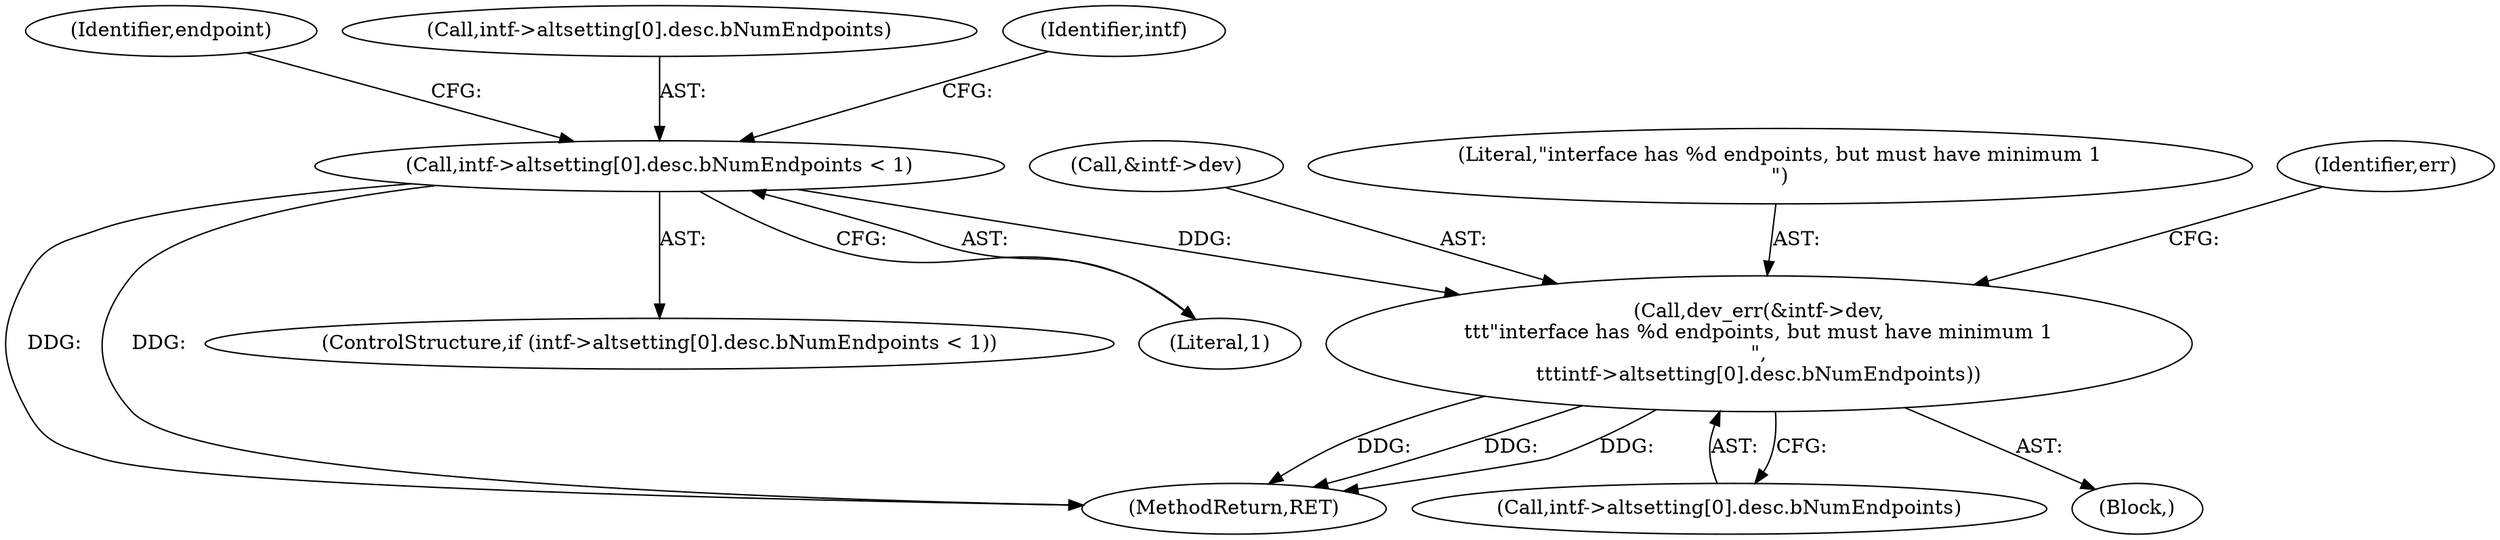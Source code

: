 digraph "0_linux_8e20cf2bce122ce9262d6034ee5d5b76fbb92f96@pointer" {
"1000565" [label="(Call,dev_err(&intf->dev,\n\t\t\t\"interface has %d endpoints, but must have minimum 1\n\",\n\t\t\tintf->altsetting[0].desc.bNumEndpoints))"];
"1000553" [label="(Call,intf->altsetting[0].desc.bNumEndpoints < 1)"];
"1000586" [label="(Identifier,endpoint)"];
"1000552" [label="(ControlStructure,if (intf->altsetting[0].desc.bNumEndpoints < 1))"];
"1000563" [label="(Literal,1)"];
"1000566" [label="(Call,&intf->dev)"];
"1000565" [label="(Call,dev_err(&intf->dev,\n\t\t\t\"interface has %d endpoints, but must have minimum 1\n\",\n\t\t\tintf->altsetting[0].desc.bNumEndpoints))"];
"1000564" [label="(Block,)"];
"1000571" [label="(Call,intf->altsetting[0].desc.bNumEndpoints)"];
"1000779" [label="(MethodReturn,RET)"];
"1000554" [label="(Call,intf->altsetting[0].desc.bNumEndpoints)"];
"1000553" [label="(Call,intf->altsetting[0].desc.bNumEndpoints < 1)"];
"1000570" [label="(Literal,\"interface has %d endpoints, but must have minimum 1\n\")"];
"1000568" [label="(Identifier,intf)"];
"1000581" [label="(Identifier,err)"];
"1000565" -> "1000564"  [label="AST: "];
"1000565" -> "1000571"  [label="CFG: "];
"1000566" -> "1000565"  [label="AST: "];
"1000570" -> "1000565"  [label="AST: "];
"1000571" -> "1000565"  [label="AST: "];
"1000581" -> "1000565"  [label="CFG: "];
"1000565" -> "1000779"  [label="DDG: "];
"1000565" -> "1000779"  [label="DDG: "];
"1000565" -> "1000779"  [label="DDG: "];
"1000553" -> "1000565"  [label="DDG: "];
"1000553" -> "1000552"  [label="AST: "];
"1000553" -> "1000563"  [label="CFG: "];
"1000554" -> "1000553"  [label="AST: "];
"1000563" -> "1000553"  [label="AST: "];
"1000568" -> "1000553"  [label="CFG: "];
"1000586" -> "1000553"  [label="CFG: "];
"1000553" -> "1000779"  [label="DDG: "];
"1000553" -> "1000779"  [label="DDG: "];
}
